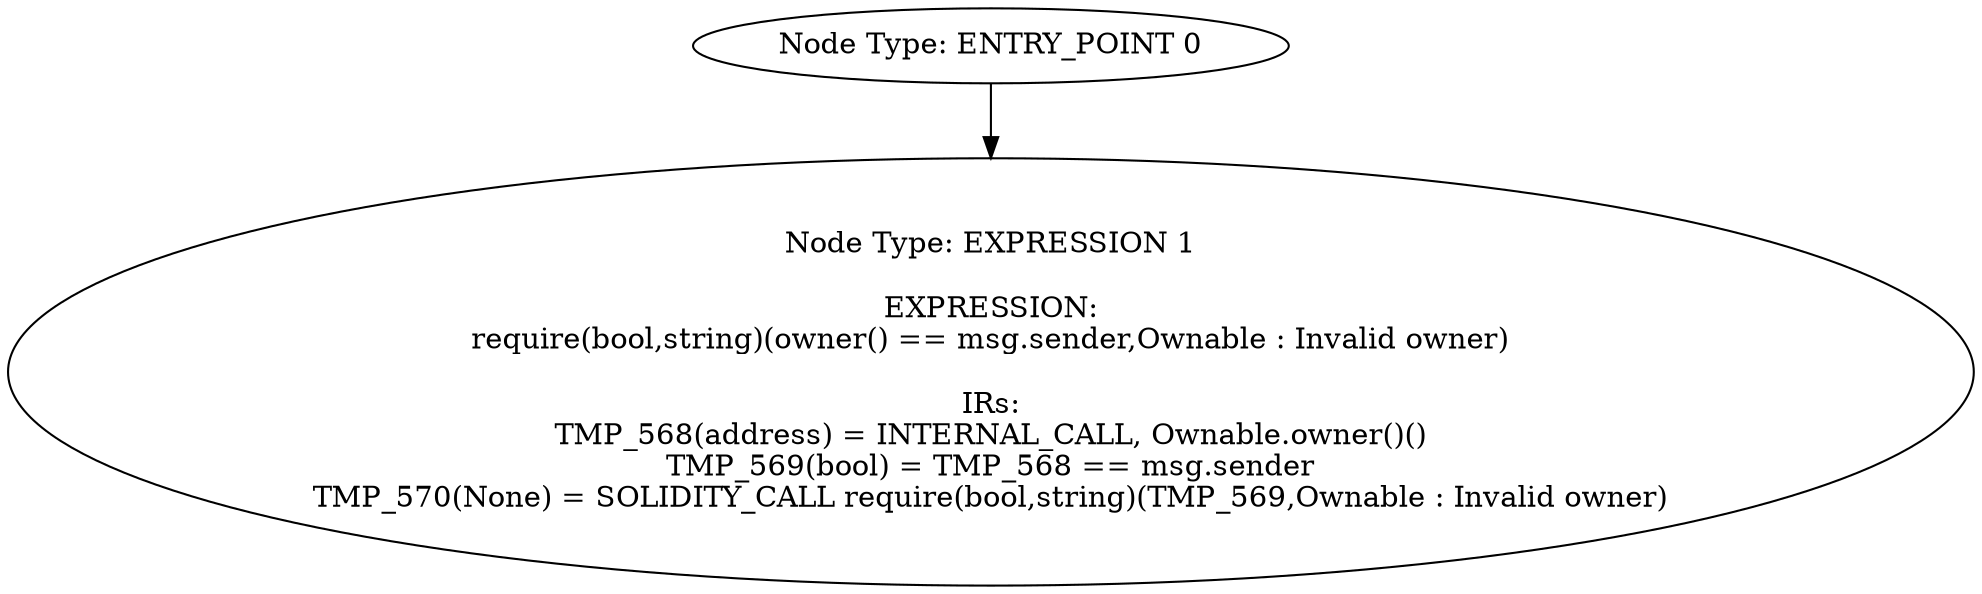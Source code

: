 digraph{
0[label="Node Type: ENTRY_POINT 0
"];
0->1;
1[label="Node Type: EXPRESSION 1

EXPRESSION:
require(bool,string)(owner() == msg.sender,Ownable : Invalid owner)

IRs:
TMP_568(address) = INTERNAL_CALL, Ownable.owner()()
TMP_569(bool) = TMP_568 == msg.sender
TMP_570(None) = SOLIDITY_CALL require(bool,string)(TMP_569,Ownable : Invalid owner)"];
}
